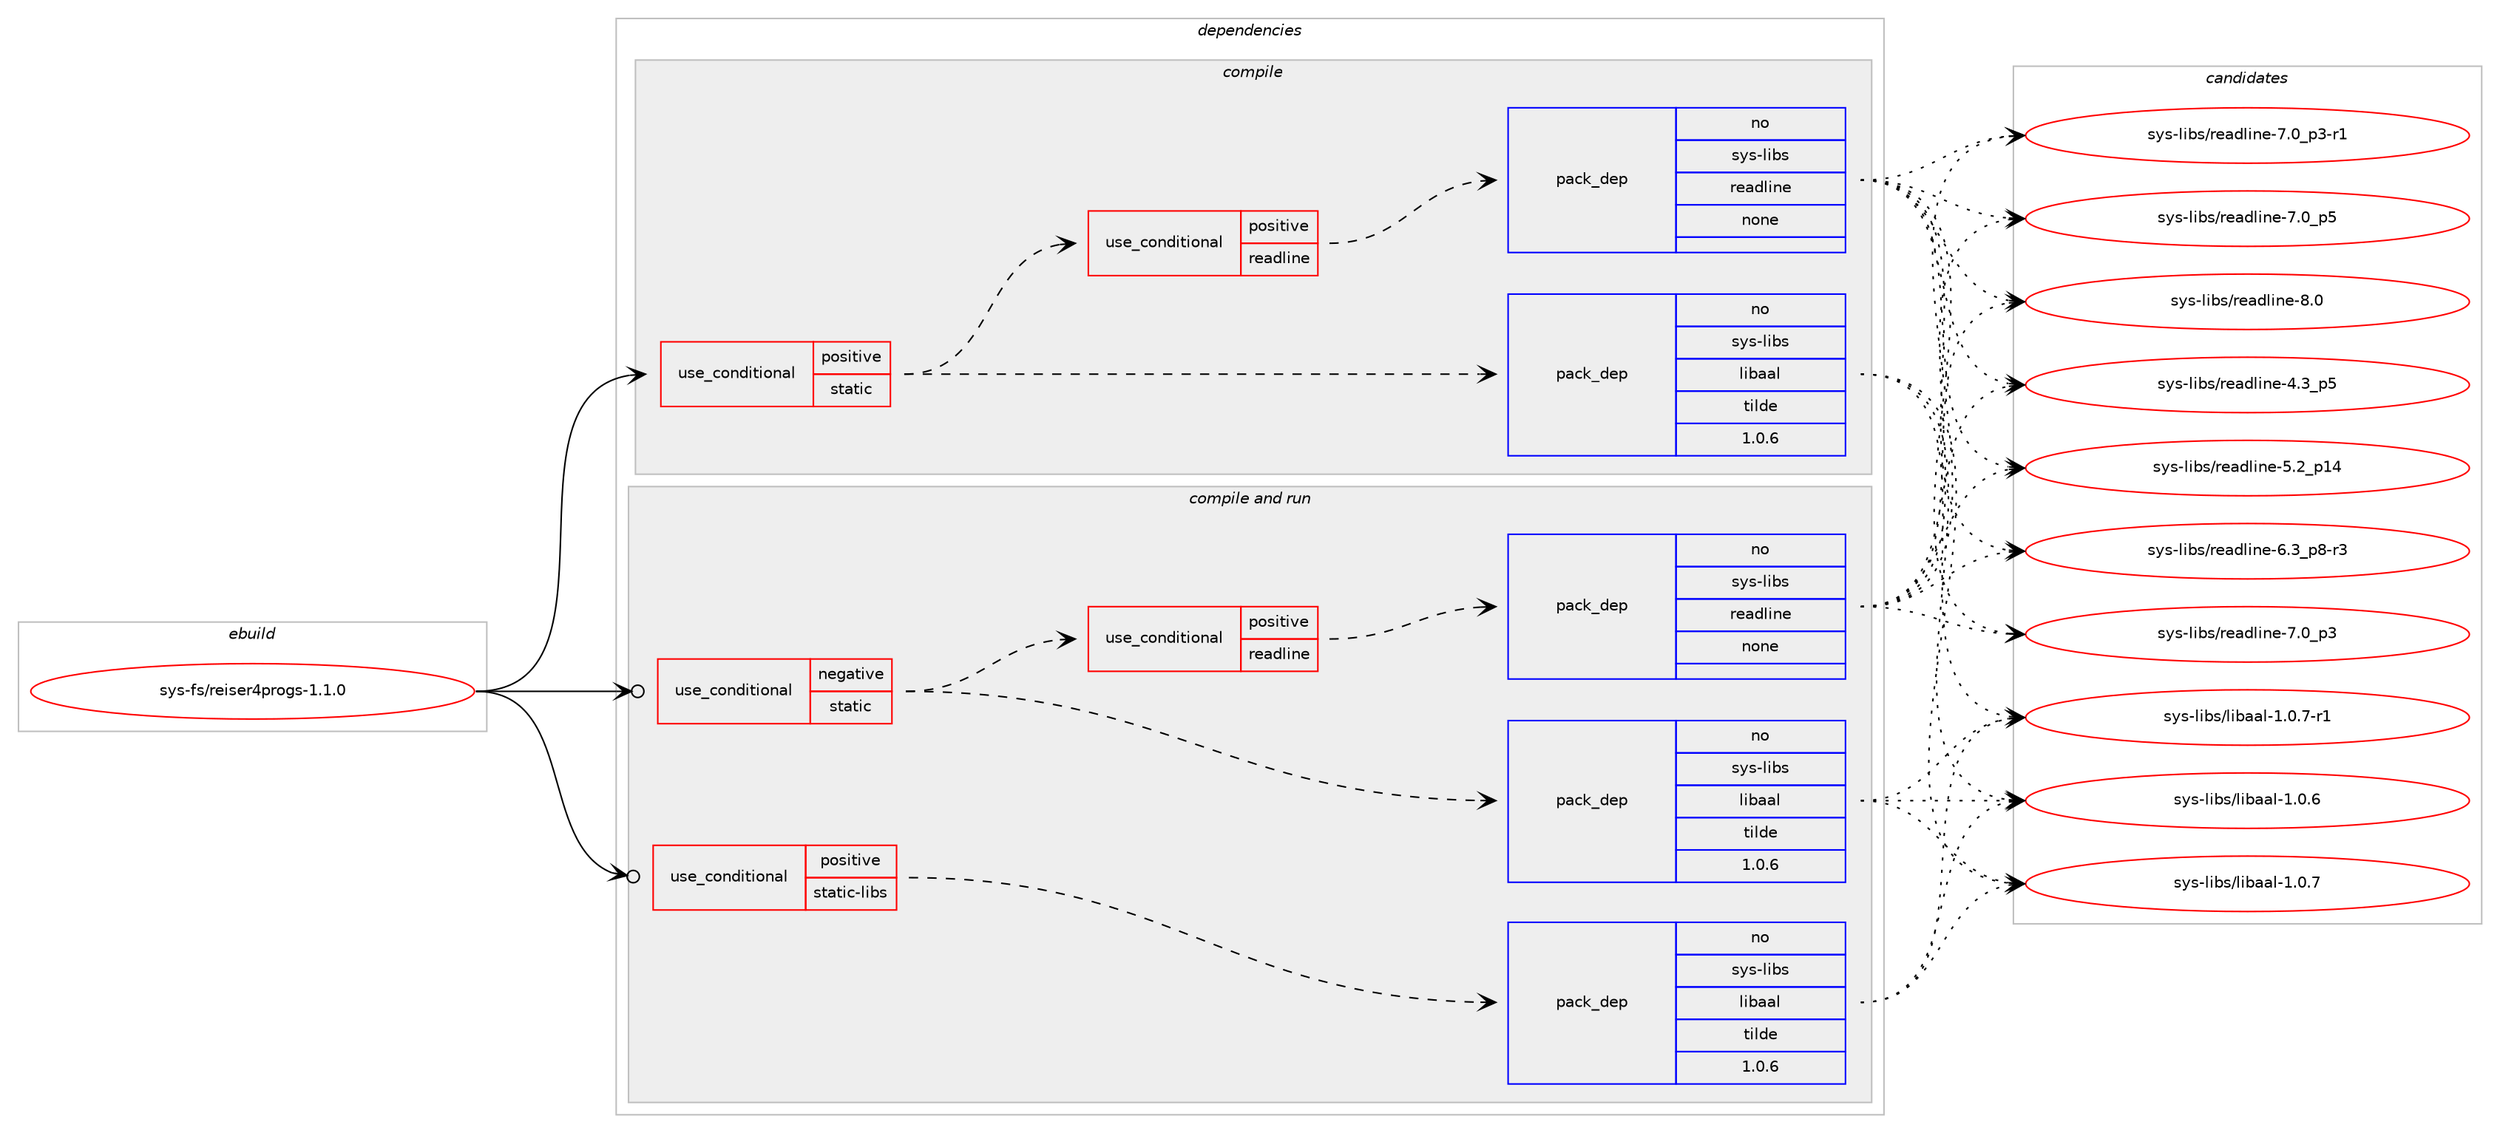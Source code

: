digraph prolog {

# *************
# Graph options
# *************

newrank=true;
concentrate=true;
compound=true;
graph [rankdir=LR,fontname=Helvetica,fontsize=10,ranksep=1.5];#, ranksep=2.5, nodesep=0.2];
edge  [arrowhead=vee];
node  [fontname=Helvetica,fontsize=10];

# **********
# The ebuild
# **********

subgraph cluster_leftcol {
color=gray;
rank=same;
label=<<i>ebuild</i>>;
id [label="sys-fs/reiser4progs-1.1.0", color=red, width=4, href="../sys-fs/reiser4progs-1.1.0.svg"];
}

# ****************
# The dependencies
# ****************

subgraph cluster_midcol {
color=gray;
label=<<i>dependencies</i>>;
subgraph cluster_compile {
fillcolor="#eeeeee";
style=filled;
label=<<i>compile</i>>;
subgraph cond361 {
dependency1499 [label=<<TABLE BORDER="0" CELLBORDER="1" CELLSPACING="0" CELLPADDING="4"><TR><TD ROWSPAN="3" CELLPADDING="10">use_conditional</TD></TR><TR><TD>positive</TD></TR><TR><TD>static</TD></TR></TABLE>>, shape=none, color=red];
subgraph pack1118 {
dependency1500 [label=<<TABLE BORDER="0" CELLBORDER="1" CELLSPACING="0" CELLPADDING="4" WIDTH="220"><TR><TD ROWSPAN="6" CELLPADDING="30">pack_dep</TD></TR><TR><TD WIDTH="110">no</TD></TR><TR><TD>sys-libs</TD></TR><TR><TD>libaal</TD></TR><TR><TD>tilde</TD></TR><TR><TD>1.0.6</TD></TR></TABLE>>, shape=none, color=blue];
}
dependency1499:e -> dependency1500:w [weight=20,style="dashed",arrowhead="vee"];
subgraph cond362 {
dependency1501 [label=<<TABLE BORDER="0" CELLBORDER="1" CELLSPACING="0" CELLPADDING="4"><TR><TD ROWSPAN="3" CELLPADDING="10">use_conditional</TD></TR><TR><TD>positive</TD></TR><TR><TD>readline</TD></TR></TABLE>>, shape=none, color=red];
subgraph pack1119 {
dependency1502 [label=<<TABLE BORDER="0" CELLBORDER="1" CELLSPACING="0" CELLPADDING="4" WIDTH="220"><TR><TD ROWSPAN="6" CELLPADDING="30">pack_dep</TD></TR><TR><TD WIDTH="110">no</TD></TR><TR><TD>sys-libs</TD></TR><TR><TD>readline</TD></TR><TR><TD>none</TD></TR><TR><TD></TD></TR></TABLE>>, shape=none, color=blue];
}
dependency1501:e -> dependency1502:w [weight=20,style="dashed",arrowhead="vee"];
}
dependency1499:e -> dependency1501:w [weight=20,style="dashed",arrowhead="vee"];
}
id:e -> dependency1499:w [weight=20,style="solid",arrowhead="vee"];
}
subgraph cluster_compileandrun {
fillcolor="#eeeeee";
style=filled;
label=<<i>compile and run</i>>;
subgraph cond363 {
dependency1503 [label=<<TABLE BORDER="0" CELLBORDER="1" CELLSPACING="0" CELLPADDING="4"><TR><TD ROWSPAN="3" CELLPADDING="10">use_conditional</TD></TR><TR><TD>negative</TD></TR><TR><TD>static</TD></TR></TABLE>>, shape=none, color=red];
subgraph pack1120 {
dependency1504 [label=<<TABLE BORDER="0" CELLBORDER="1" CELLSPACING="0" CELLPADDING="4" WIDTH="220"><TR><TD ROWSPAN="6" CELLPADDING="30">pack_dep</TD></TR><TR><TD WIDTH="110">no</TD></TR><TR><TD>sys-libs</TD></TR><TR><TD>libaal</TD></TR><TR><TD>tilde</TD></TR><TR><TD>1.0.6</TD></TR></TABLE>>, shape=none, color=blue];
}
dependency1503:e -> dependency1504:w [weight=20,style="dashed",arrowhead="vee"];
subgraph cond364 {
dependency1505 [label=<<TABLE BORDER="0" CELLBORDER="1" CELLSPACING="0" CELLPADDING="4"><TR><TD ROWSPAN="3" CELLPADDING="10">use_conditional</TD></TR><TR><TD>positive</TD></TR><TR><TD>readline</TD></TR></TABLE>>, shape=none, color=red];
subgraph pack1121 {
dependency1506 [label=<<TABLE BORDER="0" CELLBORDER="1" CELLSPACING="0" CELLPADDING="4" WIDTH="220"><TR><TD ROWSPAN="6" CELLPADDING="30">pack_dep</TD></TR><TR><TD WIDTH="110">no</TD></TR><TR><TD>sys-libs</TD></TR><TR><TD>readline</TD></TR><TR><TD>none</TD></TR><TR><TD></TD></TR></TABLE>>, shape=none, color=blue];
}
dependency1505:e -> dependency1506:w [weight=20,style="dashed",arrowhead="vee"];
}
dependency1503:e -> dependency1505:w [weight=20,style="dashed",arrowhead="vee"];
}
id:e -> dependency1503:w [weight=20,style="solid",arrowhead="odotvee"];
subgraph cond365 {
dependency1507 [label=<<TABLE BORDER="0" CELLBORDER="1" CELLSPACING="0" CELLPADDING="4"><TR><TD ROWSPAN="3" CELLPADDING="10">use_conditional</TD></TR><TR><TD>positive</TD></TR><TR><TD>static-libs</TD></TR></TABLE>>, shape=none, color=red];
subgraph pack1122 {
dependency1508 [label=<<TABLE BORDER="0" CELLBORDER="1" CELLSPACING="0" CELLPADDING="4" WIDTH="220"><TR><TD ROWSPAN="6" CELLPADDING="30">pack_dep</TD></TR><TR><TD WIDTH="110">no</TD></TR><TR><TD>sys-libs</TD></TR><TR><TD>libaal</TD></TR><TR><TD>tilde</TD></TR><TR><TD>1.0.6</TD></TR></TABLE>>, shape=none, color=blue];
}
dependency1507:e -> dependency1508:w [weight=20,style="dashed",arrowhead="vee"];
}
id:e -> dependency1507:w [weight=20,style="solid",arrowhead="odotvee"];
}
subgraph cluster_run {
fillcolor="#eeeeee";
style=filled;
label=<<i>run</i>>;
}
}

# **************
# The candidates
# **************

subgraph cluster_choices {
rank=same;
color=gray;
label=<<i>candidates</i>>;

subgraph choice1118 {
color=black;
nodesep=1;
choice115121115451081059811547108105989797108454946484654 [label="sys-libs/libaal-1.0.6", color=red, width=4,href="../sys-libs/libaal-1.0.6.svg"];
choice115121115451081059811547108105989797108454946484655 [label="sys-libs/libaal-1.0.7", color=red, width=4,href="../sys-libs/libaal-1.0.7.svg"];
choice1151211154510810598115471081059897971084549464846554511449 [label="sys-libs/libaal-1.0.7-r1", color=red, width=4,href="../sys-libs/libaal-1.0.7-r1.svg"];
dependency1500:e -> choice115121115451081059811547108105989797108454946484654:w [style=dotted,weight="100"];
dependency1500:e -> choice115121115451081059811547108105989797108454946484655:w [style=dotted,weight="100"];
dependency1500:e -> choice1151211154510810598115471081059897971084549464846554511449:w [style=dotted,weight="100"];
}
subgraph choice1119 {
color=black;
nodesep=1;
choice11512111545108105981154711410197100108105110101455246519511253 [label="sys-libs/readline-4.3_p5", color=red, width=4,href="../sys-libs/readline-4.3_p5.svg"];
choice1151211154510810598115471141019710010810511010145534650951124952 [label="sys-libs/readline-5.2_p14", color=red, width=4,href="../sys-libs/readline-5.2_p14.svg"];
choice115121115451081059811547114101971001081051101014554465195112564511451 [label="sys-libs/readline-6.3_p8-r3", color=red, width=4,href="../sys-libs/readline-6.3_p8-r3.svg"];
choice11512111545108105981154711410197100108105110101455546489511251 [label="sys-libs/readline-7.0_p3", color=red, width=4,href="../sys-libs/readline-7.0_p3.svg"];
choice115121115451081059811547114101971001081051101014555464895112514511449 [label="sys-libs/readline-7.0_p3-r1", color=red, width=4,href="../sys-libs/readline-7.0_p3-r1.svg"];
choice11512111545108105981154711410197100108105110101455546489511253 [label="sys-libs/readline-7.0_p5", color=red, width=4,href="../sys-libs/readline-7.0_p5.svg"];
choice1151211154510810598115471141019710010810511010145564648 [label="sys-libs/readline-8.0", color=red, width=4,href="../sys-libs/readline-8.0.svg"];
dependency1502:e -> choice11512111545108105981154711410197100108105110101455246519511253:w [style=dotted,weight="100"];
dependency1502:e -> choice1151211154510810598115471141019710010810511010145534650951124952:w [style=dotted,weight="100"];
dependency1502:e -> choice115121115451081059811547114101971001081051101014554465195112564511451:w [style=dotted,weight="100"];
dependency1502:e -> choice11512111545108105981154711410197100108105110101455546489511251:w [style=dotted,weight="100"];
dependency1502:e -> choice115121115451081059811547114101971001081051101014555464895112514511449:w [style=dotted,weight="100"];
dependency1502:e -> choice11512111545108105981154711410197100108105110101455546489511253:w [style=dotted,weight="100"];
dependency1502:e -> choice1151211154510810598115471141019710010810511010145564648:w [style=dotted,weight="100"];
}
subgraph choice1120 {
color=black;
nodesep=1;
choice115121115451081059811547108105989797108454946484654 [label="sys-libs/libaal-1.0.6", color=red, width=4,href="../sys-libs/libaal-1.0.6.svg"];
choice115121115451081059811547108105989797108454946484655 [label="sys-libs/libaal-1.0.7", color=red, width=4,href="../sys-libs/libaal-1.0.7.svg"];
choice1151211154510810598115471081059897971084549464846554511449 [label="sys-libs/libaal-1.0.7-r1", color=red, width=4,href="../sys-libs/libaal-1.0.7-r1.svg"];
dependency1504:e -> choice115121115451081059811547108105989797108454946484654:w [style=dotted,weight="100"];
dependency1504:e -> choice115121115451081059811547108105989797108454946484655:w [style=dotted,weight="100"];
dependency1504:e -> choice1151211154510810598115471081059897971084549464846554511449:w [style=dotted,weight="100"];
}
subgraph choice1121 {
color=black;
nodesep=1;
choice11512111545108105981154711410197100108105110101455246519511253 [label="sys-libs/readline-4.3_p5", color=red, width=4,href="../sys-libs/readline-4.3_p5.svg"];
choice1151211154510810598115471141019710010810511010145534650951124952 [label="sys-libs/readline-5.2_p14", color=red, width=4,href="../sys-libs/readline-5.2_p14.svg"];
choice115121115451081059811547114101971001081051101014554465195112564511451 [label="sys-libs/readline-6.3_p8-r3", color=red, width=4,href="../sys-libs/readline-6.3_p8-r3.svg"];
choice11512111545108105981154711410197100108105110101455546489511251 [label="sys-libs/readline-7.0_p3", color=red, width=4,href="../sys-libs/readline-7.0_p3.svg"];
choice115121115451081059811547114101971001081051101014555464895112514511449 [label="sys-libs/readline-7.0_p3-r1", color=red, width=4,href="../sys-libs/readline-7.0_p3-r1.svg"];
choice11512111545108105981154711410197100108105110101455546489511253 [label="sys-libs/readline-7.0_p5", color=red, width=4,href="../sys-libs/readline-7.0_p5.svg"];
choice1151211154510810598115471141019710010810511010145564648 [label="sys-libs/readline-8.0", color=red, width=4,href="../sys-libs/readline-8.0.svg"];
dependency1506:e -> choice11512111545108105981154711410197100108105110101455246519511253:w [style=dotted,weight="100"];
dependency1506:e -> choice1151211154510810598115471141019710010810511010145534650951124952:w [style=dotted,weight="100"];
dependency1506:e -> choice115121115451081059811547114101971001081051101014554465195112564511451:w [style=dotted,weight="100"];
dependency1506:e -> choice11512111545108105981154711410197100108105110101455546489511251:w [style=dotted,weight="100"];
dependency1506:e -> choice115121115451081059811547114101971001081051101014555464895112514511449:w [style=dotted,weight="100"];
dependency1506:e -> choice11512111545108105981154711410197100108105110101455546489511253:w [style=dotted,weight="100"];
dependency1506:e -> choice1151211154510810598115471141019710010810511010145564648:w [style=dotted,weight="100"];
}
subgraph choice1122 {
color=black;
nodesep=1;
choice115121115451081059811547108105989797108454946484654 [label="sys-libs/libaal-1.0.6", color=red, width=4,href="../sys-libs/libaal-1.0.6.svg"];
choice115121115451081059811547108105989797108454946484655 [label="sys-libs/libaal-1.0.7", color=red, width=4,href="../sys-libs/libaal-1.0.7.svg"];
choice1151211154510810598115471081059897971084549464846554511449 [label="sys-libs/libaal-1.0.7-r1", color=red, width=4,href="../sys-libs/libaal-1.0.7-r1.svg"];
dependency1508:e -> choice115121115451081059811547108105989797108454946484654:w [style=dotted,weight="100"];
dependency1508:e -> choice115121115451081059811547108105989797108454946484655:w [style=dotted,weight="100"];
dependency1508:e -> choice1151211154510810598115471081059897971084549464846554511449:w [style=dotted,weight="100"];
}
}

}
